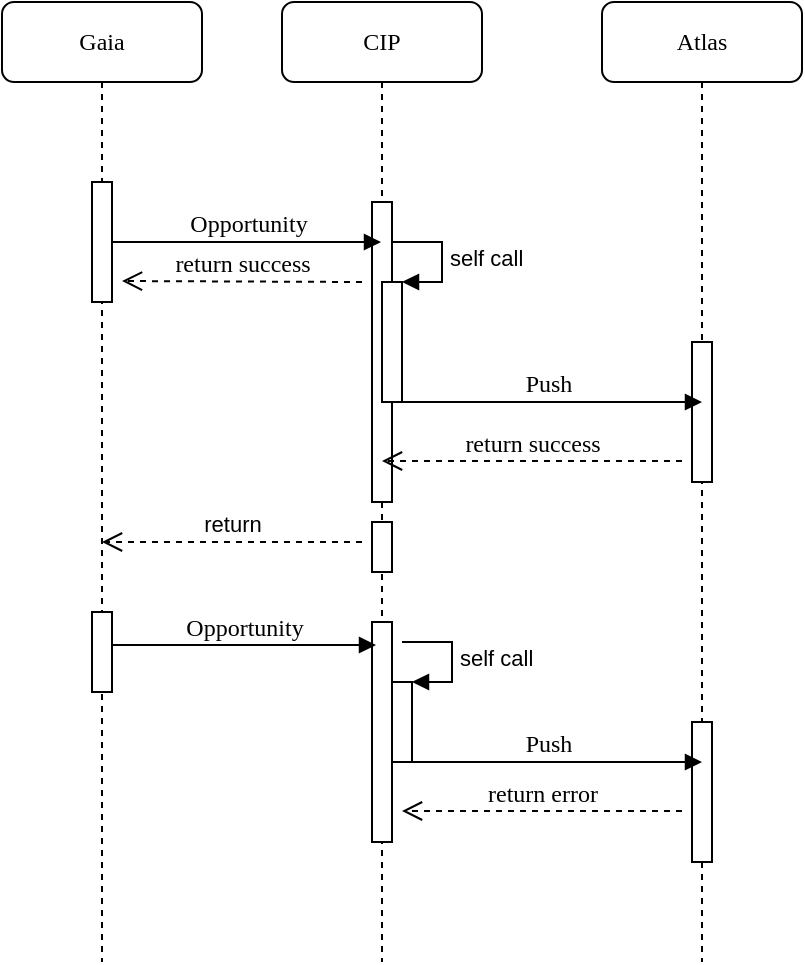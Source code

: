 <mxfile version="10.8.0" type="github"><diagram name="Page-1" id="13e1069c-82ec-6db2-03f1-153e76fe0fe0"><mxGraphModel dx="754" dy="386" grid="1" gridSize="10" guides="1" tooltips="1" connect="1" arrows="1" fold="1" page="1" pageScale="1" pageWidth="1100" pageHeight="850" background="#ffffff" math="0" shadow="0"><root><mxCell id="0"/><mxCell id="1" parent="0"/><mxCell id="7baba1c4bc27f4b0-2" value="CIP" style="shape=umlLifeline;perimeter=lifelinePerimeter;whiteSpace=wrap;html=1;container=1;collapsible=0;recursiveResize=0;outlineConnect=0;rounded=1;shadow=0;comic=0;labelBackgroundColor=none;strokeColor=#000000;strokeWidth=1;fillColor=#FFFFFF;fontFamily=Verdana;fontSize=12;fontColor=#000000;align=center;" parent="1" vertex="1"><mxGeometry x="240" y="80" width="100" height="480" as="geometry"/></mxCell><mxCell id="7baba1c4bc27f4b0-10" value="" style="html=1;points=[];perimeter=orthogonalPerimeter;rounded=0;shadow=0;comic=0;labelBackgroundColor=none;strokeColor=#000000;strokeWidth=1;fillColor=#FFFFFF;fontFamily=Verdana;fontSize=12;fontColor=#000000;align=center;" parent="7baba1c4bc27f4b0-2" vertex="1"><mxGeometry x="45" y="100" width="10" height="150" as="geometry"/></mxCell><mxCell id="h3rj_Jfbj5wUSvvP0vKX-10" value="" style="html=1;points=[];perimeter=orthogonalPerimeter;rounded=0;shadow=0;comic=0;labelBackgroundColor=none;strokeColor=#000000;strokeWidth=1;fillColor=#FFFFFF;fontFamily=Verdana;fontSize=12;fontColor=#000000;align=center;" parent="7baba1c4bc27f4b0-2" vertex="1"><mxGeometry x="45" y="310" width="10" height="110" as="geometry"/></mxCell><mxCell id="ze-Zow-VU7699FpMBkb--8" value="" style="html=1;points=[];perimeter=orthogonalPerimeter;" parent="7baba1c4bc27f4b0-2" vertex="1"><mxGeometry x="55" y="340" width="10" height="40" as="geometry"/></mxCell><mxCell id="ze-Zow-VU7699FpMBkb--9" value="self call" style="edgeStyle=orthogonalEdgeStyle;html=1;align=left;spacingLeft=2;endArrow=block;rounded=0;entryX=1;entryY=0;" parent="7baba1c4bc27f4b0-2" target="ze-Zow-VU7699FpMBkb--8" edge="1"><mxGeometry relative="1" as="geometry"><mxPoint x="60" y="320" as="sourcePoint"/><Array as="points"><mxPoint x="85" y="320"/></Array></mxGeometry></mxCell><mxCell id="ze-Zow-VU7699FpMBkb--15" value="" style="html=1;points=[];perimeter=orthogonalPerimeter;" parent="7baba1c4bc27f4b0-2" vertex="1"><mxGeometry x="45" y="260" width="10" height="25" as="geometry"/></mxCell><mxCell id="7baba1c4bc27f4b0-3" value="Atlas" style="shape=umlLifeline;perimeter=lifelinePerimeter;whiteSpace=wrap;html=1;container=1;collapsible=0;recursiveResize=0;outlineConnect=0;rounded=1;shadow=0;comic=0;labelBackgroundColor=none;strokeColor=#000000;strokeWidth=1;fillColor=#FFFFFF;fontFamily=Verdana;fontSize=12;fontColor=#000000;align=center;" parent="1" vertex="1"><mxGeometry x="400" y="80" width="100" height="480" as="geometry"/></mxCell><mxCell id="7baba1c4bc27f4b0-13" value="" style="html=1;points=[];perimeter=orthogonalPerimeter;rounded=0;shadow=0;comic=0;labelBackgroundColor=none;strokeColor=#000000;strokeWidth=1;fillColor=#FFFFFF;fontFamily=Verdana;fontSize=12;fontColor=#000000;align=center;" parent="7baba1c4bc27f4b0-3" vertex="1"><mxGeometry x="45" y="170" width="10" height="70" as="geometry"/></mxCell><mxCell id="h3rj_Jfbj5wUSvvP0vKX-12" value="" style="html=1;points=[];perimeter=orthogonalPerimeter;rounded=0;shadow=0;comic=0;labelBackgroundColor=none;strokeColor=#000000;strokeWidth=1;fillColor=#FFFFFF;fontFamily=Verdana;fontSize=12;fontColor=#000000;align=center;" parent="7baba1c4bc27f4b0-3" vertex="1"><mxGeometry x="45" y="360" width="10" height="70" as="geometry"/></mxCell><mxCell id="7baba1c4bc27f4b0-8" value="Gaia" style="shape=umlLifeline;perimeter=lifelinePerimeter;whiteSpace=wrap;html=1;container=1;collapsible=0;recursiveResize=0;outlineConnect=0;rounded=1;shadow=0;comic=0;labelBackgroundColor=none;strokeColor=#000000;strokeWidth=1;fillColor=#FFFFFF;fontFamily=Verdana;fontSize=12;fontColor=#000000;align=center;" parent="1" vertex="1"><mxGeometry x="100" y="80" width="100" height="480" as="geometry"/></mxCell><mxCell id="7baba1c4bc27f4b0-9" value="" style="html=1;points=[];perimeter=orthogonalPerimeter;rounded=0;shadow=0;comic=0;labelBackgroundColor=none;strokeColor=#000000;strokeWidth=1;fillColor=#FFFFFF;fontFamily=Verdana;fontSize=12;fontColor=#000000;align=center;" parent="7baba1c4bc27f4b0-8" vertex="1"><mxGeometry x="45" y="90" width="10" height="60" as="geometry"/></mxCell><mxCell id="7baba1c4bc27f4b0-11" value="Opportunity" style="html=1;verticalAlign=bottom;endArrow=block;labelBackgroundColor=none;fontFamily=Verdana;fontSize=12;edgeStyle=elbowEdgeStyle;elbow=vertical;" parent="1" source="7baba1c4bc27f4b0-9" target="7baba1c4bc27f4b0-2" edge="1"><mxGeometry relative="1" as="geometry"><mxPoint x="220" y="190" as="sourcePoint"/><mxPoint x="270" y="190" as="targetPoint"/></mxGeometry></mxCell><mxCell id="h3rj_Jfbj5wUSvvP0vKX-7" value="Push" style="html=1;verticalAlign=bottom;endArrow=block;labelBackgroundColor=none;fontFamily=Verdana;fontSize=12;edgeStyle=elbowEdgeStyle;elbow=vertical;" parent="1" edge="1"><mxGeometry relative="1" as="geometry"><mxPoint x="295" y="280" as="sourcePoint"/><mxPoint x="450" y="280" as="targetPoint"/><Array as="points"><mxPoint x="360" y="280"/></Array></mxGeometry></mxCell><mxCell id="h3rj_Jfbj5wUSvvP0vKX-8" value="return success" style="html=1;verticalAlign=bottom;endArrow=open;dashed=1;endSize=8;labelBackgroundColor=none;fontFamily=Verdana;fontSize=12;edgeStyle=elbowEdgeStyle;elbow=vertical;" parent="1" edge="1"><mxGeometry relative="1" as="geometry"><mxPoint x="290" y="310" as="targetPoint"/><Array as="points"><mxPoint x="385" y="309.5"/><mxPoint x="415" y="309.5"/></Array><mxPoint x="440" y="309.5" as="sourcePoint"/></mxGeometry></mxCell><mxCell id="h3rj_Jfbj5wUSvvP0vKX-11" value="Opportunity" style="html=1;verticalAlign=bottom;endArrow=block;labelBackgroundColor=none;fontFamily=Verdana;fontSize=12;edgeStyle=elbowEdgeStyle;elbow=vertical;entryX=0.2;entryY=0.103;entryDx=0;entryDy=0;entryPerimeter=0;" parent="1" source="h3rj_Jfbj5wUSvvP0vKX-9" target="h3rj_Jfbj5wUSvvP0vKX-10" edge="1"><mxGeometry relative="1" as="geometry"><mxPoint x="150.5" y="384.5" as="sourcePoint"/><mxPoint x="290" y="385" as="targetPoint"/><Array as="points"/></mxGeometry></mxCell><mxCell id="h3rj_Jfbj5wUSvvP0vKX-13" value="Push" style="html=1;verticalAlign=bottom;endArrow=block;labelBackgroundColor=none;fontFamily=Verdana;fontSize=12;edgeStyle=elbowEdgeStyle;elbow=vertical;" parent="1" edge="1"><mxGeometry relative="1" as="geometry"><mxPoint x="295" y="460" as="sourcePoint"/><mxPoint x="450" y="460" as="targetPoint"/><Array as="points"><mxPoint x="370" y="460"/></Array></mxGeometry></mxCell><mxCell id="h3rj_Jfbj5wUSvvP0vKX-14" value="return error" style="html=1;verticalAlign=bottom;endArrow=open;dashed=1;endSize=8;labelBackgroundColor=none;fontFamily=Verdana;fontSize=12;edgeStyle=elbowEdgeStyle;elbow=vertical;" parent="1" edge="1"><mxGeometry relative="1" as="geometry"><mxPoint x="300" y="485" as="targetPoint"/><Array as="points"><mxPoint x="385" y="484.5"/><mxPoint x="415" y="484.5"/></Array><mxPoint x="440" y="484.5" as="sourcePoint"/></mxGeometry></mxCell><mxCell id="h3rj_Jfbj5wUSvvP0vKX-16" value="return success" style="html=1;verticalAlign=bottom;endArrow=open;dashed=1;endSize=8;labelBackgroundColor=none;fontFamily=Verdana;fontSize=12;edgeStyle=elbowEdgeStyle;elbow=vertical;" parent="1" edge="1"><mxGeometry relative="1" as="geometry"><mxPoint x="160" y="220" as="targetPoint"/><Array as="points"><mxPoint x="240" y="219.5"/><mxPoint x="270" y="219.5"/></Array><mxPoint x="280" y="220" as="sourcePoint"/></mxGeometry></mxCell><mxCell id="ze-Zow-VU7699FpMBkb--6" value="" style="html=1;points=[];perimeter=orthogonalPerimeter;" parent="1" vertex="1"><mxGeometry x="290" y="220" width="10" height="60" as="geometry"/></mxCell><mxCell id="ze-Zow-VU7699FpMBkb--7" value="self call" style="edgeStyle=orthogonalEdgeStyle;html=1;align=left;spacingLeft=2;endArrow=block;rounded=0;entryX=1;entryY=0;" parent="1" target="ze-Zow-VU7699FpMBkb--6" edge="1"><mxGeometry relative="1" as="geometry"><mxPoint x="295" y="200" as="sourcePoint"/><Array as="points"><mxPoint x="320" y="200"/></Array></mxGeometry></mxCell><mxCell id="h3rj_Jfbj5wUSvvP0vKX-9" value="" style="html=1;points=[];perimeter=orthogonalPerimeter;rounded=0;shadow=0;comic=0;labelBackgroundColor=none;strokeColor=#000000;strokeWidth=1;fillColor=#FFFFFF;fontFamily=Verdana;fontSize=12;fontColor=#000000;align=center;" parent="1" vertex="1"><mxGeometry x="145" y="385" width="10" height="40" as="geometry"/></mxCell><mxCell id="ze-Zow-VU7699FpMBkb--23" value="return" style="html=1;verticalAlign=bottom;endArrow=open;dashed=1;endSize=8;" parent="1" target="7baba1c4bc27f4b0-8" edge="1"><mxGeometry relative="1" as="geometry"><mxPoint x="280" y="350" as="sourcePoint"/><mxPoint x="200" y="350" as="targetPoint"/></mxGeometry></mxCell></root></mxGraphModel></diagram></mxfile>